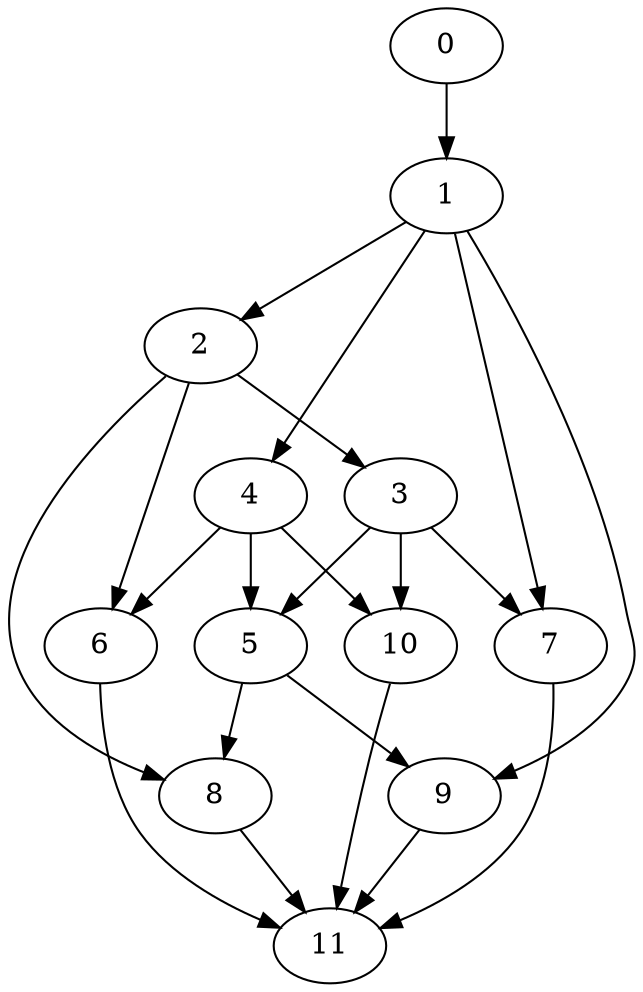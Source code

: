 digraph G {
0;
1;
2;
3;
4;
5;
6;
7;
8;
9;
10;
11;
0->1 ;
1->2 ;
1->4 ;
1->7 ;
1->9 ;
2->3 ;
2->6 ;
2->8 ;
3->5 ;
3->7 ;
3->10 ;
4->5 ;
4->6 ;
4->10 ;
5->8 ;
5->9 ;
6->11 ;
7->11 ;
8->11 ;
9->11 ;
10->11 ;
}
